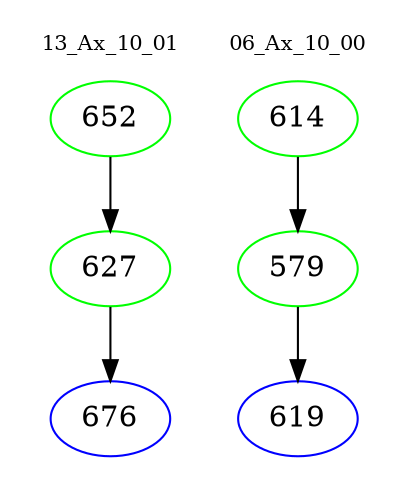 digraph{
subgraph cluster_0 {
color = white
label = "13_Ax_10_01";
fontsize=10;
T0_652 [label="652", color="green"]
T0_652 -> T0_627 [color="black"]
T0_627 [label="627", color="green"]
T0_627 -> T0_676 [color="black"]
T0_676 [label="676", color="blue"]
}
subgraph cluster_1 {
color = white
label = "06_Ax_10_00";
fontsize=10;
T1_614 [label="614", color="green"]
T1_614 -> T1_579 [color="black"]
T1_579 [label="579", color="green"]
T1_579 -> T1_619 [color="black"]
T1_619 [label="619", color="blue"]
}
}
